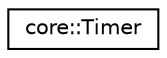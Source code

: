 digraph "Graphical Class Hierarchy"
{
 // LATEX_PDF_SIZE
  edge [fontname="Helvetica",fontsize="10",labelfontname="Helvetica",labelfontsize="10"];
  node [fontname="Helvetica",fontsize="10",shape=record];
  rankdir="LR";
  Node0 [label="core::Timer",height=0.2,width=0.4,color="black", fillcolor="white", style="filled",URL="$de/d75/classcore_1_1Timer.html",tooltip=" "];
}
